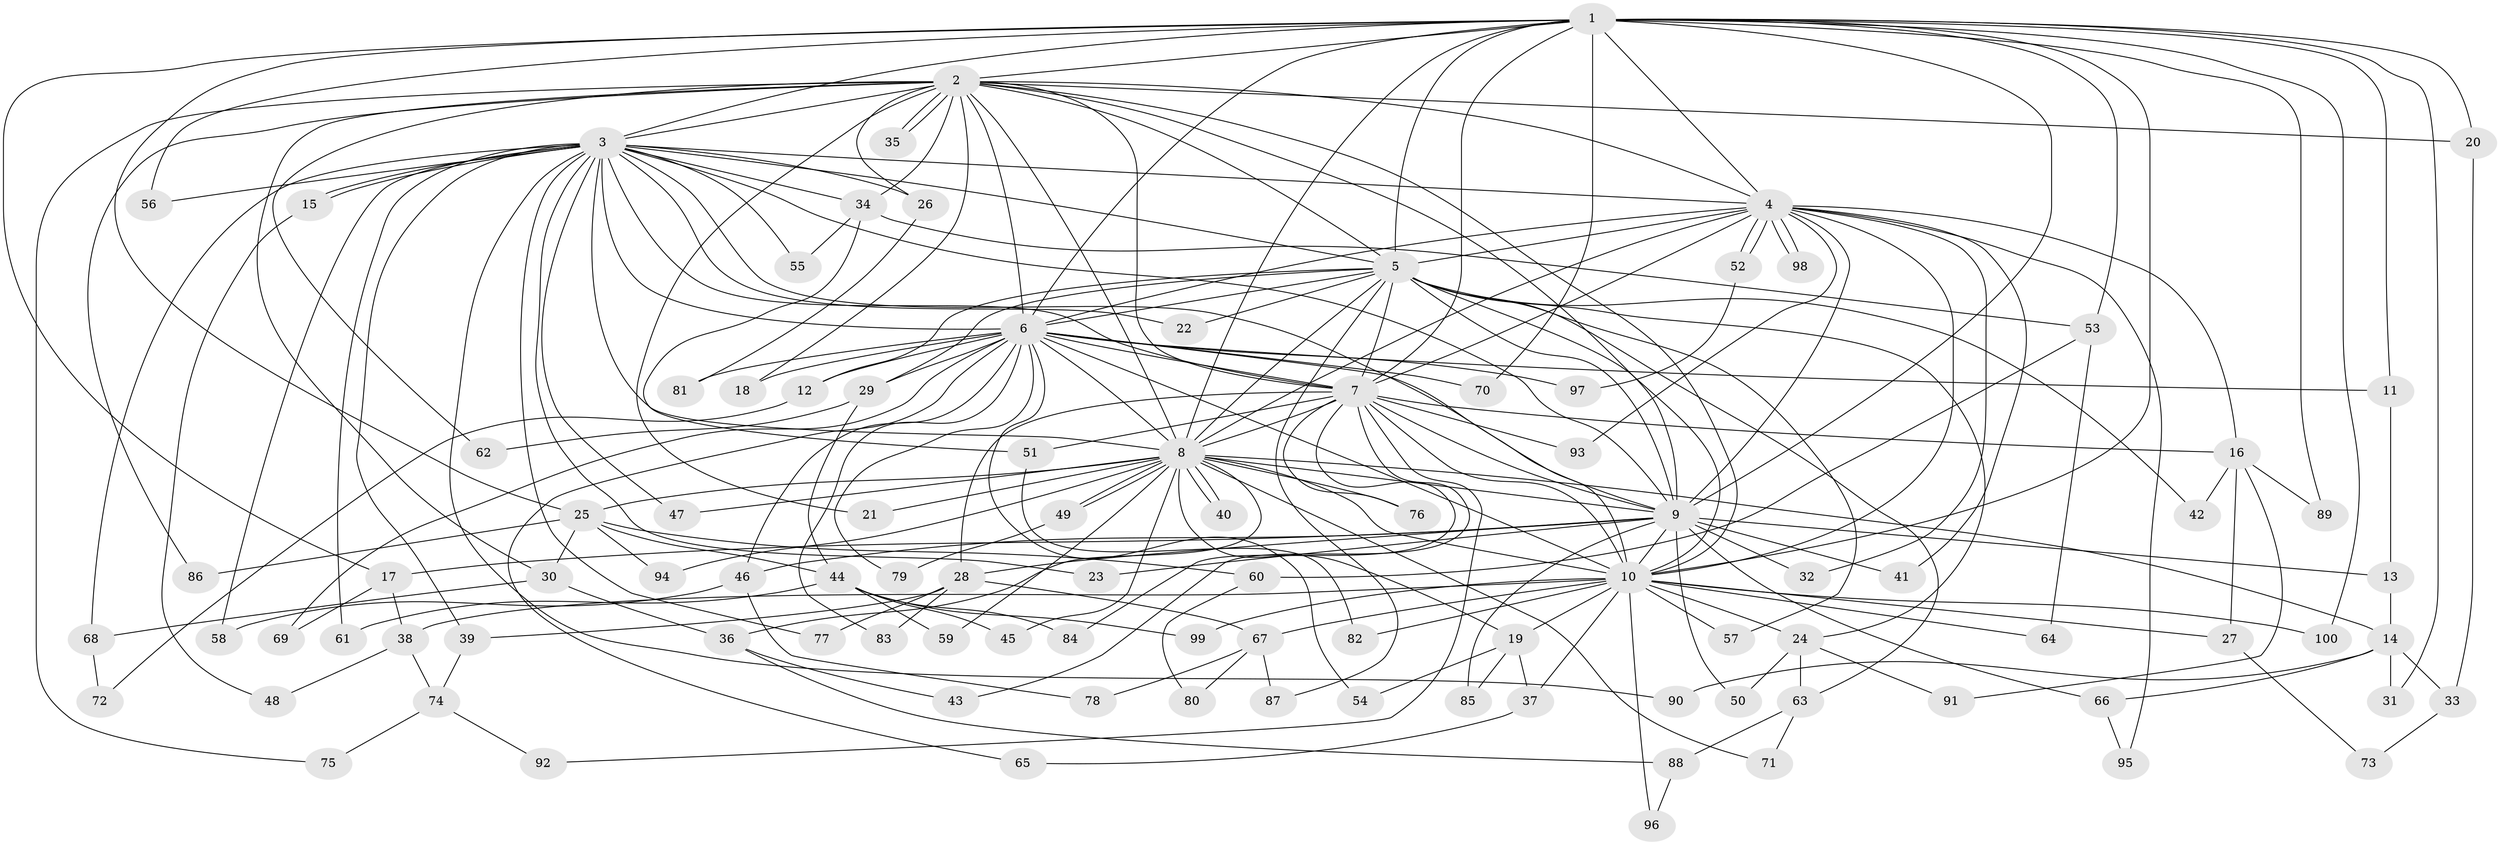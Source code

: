 // Generated by graph-tools (version 1.1) at 2025/11/02/21/25 10:11:08]
// undirected, 100 vertices, 225 edges
graph export_dot {
graph [start="1"]
  node [color=gray90,style=filled];
  1;
  2;
  3;
  4;
  5;
  6;
  7;
  8;
  9;
  10;
  11;
  12;
  13;
  14;
  15;
  16;
  17;
  18;
  19;
  20;
  21;
  22;
  23;
  24;
  25;
  26;
  27;
  28;
  29;
  30;
  31;
  32;
  33;
  34;
  35;
  36;
  37;
  38;
  39;
  40;
  41;
  42;
  43;
  44;
  45;
  46;
  47;
  48;
  49;
  50;
  51;
  52;
  53;
  54;
  55;
  56;
  57;
  58;
  59;
  60;
  61;
  62;
  63;
  64;
  65;
  66;
  67;
  68;
  69;
  70;
  71;
  72;
  73;
  74;
  75;
  76;
  77;
  78;
  79;
  80;
  81;
  82;
  83;
  84;
  85;
  86;
  87;
  88;
  89;
  90;
  91;
  92;
  93;
  94;
  95;
  96;
  97;
  98;
  99;
  100;
  1 -- 2;
  1 -- 3;
  1 -- 4;
  1 -- 5;
  1 -- 6;
  1 -- 7;
  1 -- 8;
  1 -- 9;
  1 -- 10;
  1 -- 11;
  1 -- 17;
  1 -- 20;
  1 -- 25;
  1 -- 31;
  1 -- 53;
  1 -- 56;
  1 -- 70;
  1 -- 89;
  1 -- 100;
  2 -- 3;
  2 -- 4;
  2 -- 5;
  2 -- 6;
  2 -- 7;
  2 -- 8;
  2 -- 9;
  2 -- 10;
  2 -- 18;
  2 -- 20;
  2 -- 21;
  2 -- 26;
  2 -- 30;
  2 -- 34;
  2 -- 35;
  2 -- 35;
  2 -- 62;
  2 -- 75;
  2 -- 86;
  3 -- 4;
  3 -- 5;
  3 -- 6;
  3 -- 7;
  3 -- 8;
  3 -- 9;
  3 -- 10;
  3 -- 15;
  3 -- 15;
  3 -- 22;
  3 -- 23;
  3 -- 26;
  3 -- 34;
  3 -- 39;
  3 -- 47;
  3 -- 55;
  3 -- 56;
  3 -- 58;
  3 -- 61;
  3 -- 68;
  3 -- 77;
  3 -- 90;
  4 -- 5;
  4 -- 6;
  4 -- 7;
  4 -- 8;
  4 -- 9;
  4 -- 10;
  4 -- 16;
  4 -- 32;
  4 -- 41;
  4 -- 52;
  4 -- 52;
  4 -- 93;
  4 -- 95;
  4 -- 98;
  4 -- 98;
  5 -- 6;
  5 -- 7;
  5 -- 8;
  5 -- 9;
  5 -- 10;
  5 -- 12;
  5 -- 22;
  5 -- 24;
  5 -- 29;
  5 -- 42;
  5 -- 57;
  5 -- 63;
  5 -- 87;
  6 -- 7;
  6 -- 8;
  6 -- 9;
  6 -- 10;
  6 -- 11;
  6 -- 12;
  6 -- 18;
  6 -- 29;
  6 -- 46;
  6 -- 54;
  6 -- 65;
  6 -- 69;
  6 -- 70;
  6 -- 79;
  6 -- 81;
  6 -- 83;
  6 -- 97;
  7 -- 8;
  7 -- 9;
  7 -- 10;
  7 -- 16;
  7 -- 28;
  7 -- 43;
  7 -- 51;
  7 -- 76;
  7 -- 84;
  7 -- 92;
  7 -- 93;
  8 -- 9;
  8 -- 10;
  8 -- 14;
  8 -- 19;
  8 -- 21;
  8 -- 25;
  8 -- 36;
  8 -- 40;
  8 -- 40;
  8 -- 45;
  8 -- 47;
  8 -- 49;
  8 -- 49;
  8 -- 59;
  8 -- 71;
  8 -- 76;
  8 -- 94;
  9 -- 10;
  9 -- 13;
  9 -- 17;
  9 -- 23;
  9 -- 28;
  9 -- 32;
  9 -- 41;
  9 -- 46;
  9 -- 50;
  9 -- 66;
  9 -- 85;
  10 -- 19;
  10 -- 24;
  10 -- 27;
  10 -- 37;
  10 -- 38;
  10 -- 57;
  10 -- 64;
  10 -- 67;
  10 -- 82;
  10 -- 96;
  10 -- 99;
  10 -- 100;
  11 -- 13;
  12 -- 72;
  13 -- 14;
  14 -- 31;
  14 -- 33;
  14 -- 66;
  14 -- 90;
  15 -- 48;
  16 -- 27;
  16 -- 42;
  16 -- 89;
  16 -- 91;
  17 -- 38;
  17 -- 69;
  19 -- 37;
  19 -- 54;
  19 -- 85;
  20 -- 33;
  24 -- 50;
  24 -- 63;
  24 -- 91;
  25 -- 30;
  25 -- 44;
  25 -- 60;
  25 -- 86;
  25 -- 94;
  26 -- 81;
  27 -- 73;
  28 -- 39;
  28 -- 67;
  28 -- 77;
  28 -- 83;
  29 -- 44;
  29 -- 62;
  30 -- 36;
  30 -- 68;
  33 -- 73;
  34 -- 51;
  34 -- 53;
  34 -- 55;
  36 -- 43;
  36 -- 88;
  37 -- 65;
  38 -- 48;
  38 -- 74;
  39 -- 74;
  44 -- 45;
  44 -- 59;
  44 -- 61;
  44 -- 84;
  44 -- 99;
  46 -- 58;
  46 -- 78;
  49 -- 79;
  51 -- 82;
  52 -- 97;
  53 -- 60;
  53 -- 64;
  60 -- 80;
  63 -- 71;
  63 -- 88;
  66 -- 95;
  67 -- 78;
  67 -- 80;
  67 -- 87;
  68 -- 72;
  74 -- 75;
  74 -- 92;
  88 -- 96;
}
